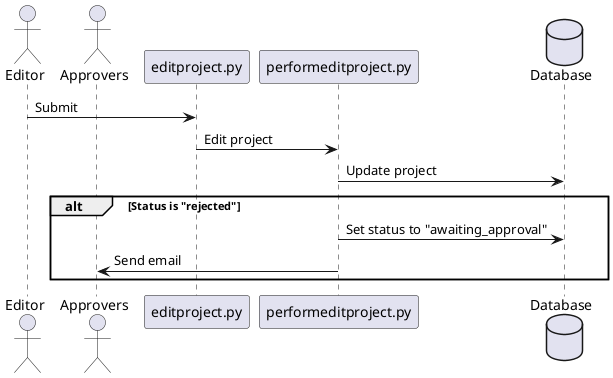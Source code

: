 @startuml
actor Editor
actor Approvers
participant editproject.py
participant performeditproject.py
database Database
Editor -> editproject.py : Submit
editproject.py -> performeditproject.py : Edit project
performeditproject.py -> Database : Update project

alt Status is "rejected"
    
    performeditproject.py -> Database : Set status to "awaiting_approval"
    performeditproject.py -> Approvers : Send email

end

@enduml
